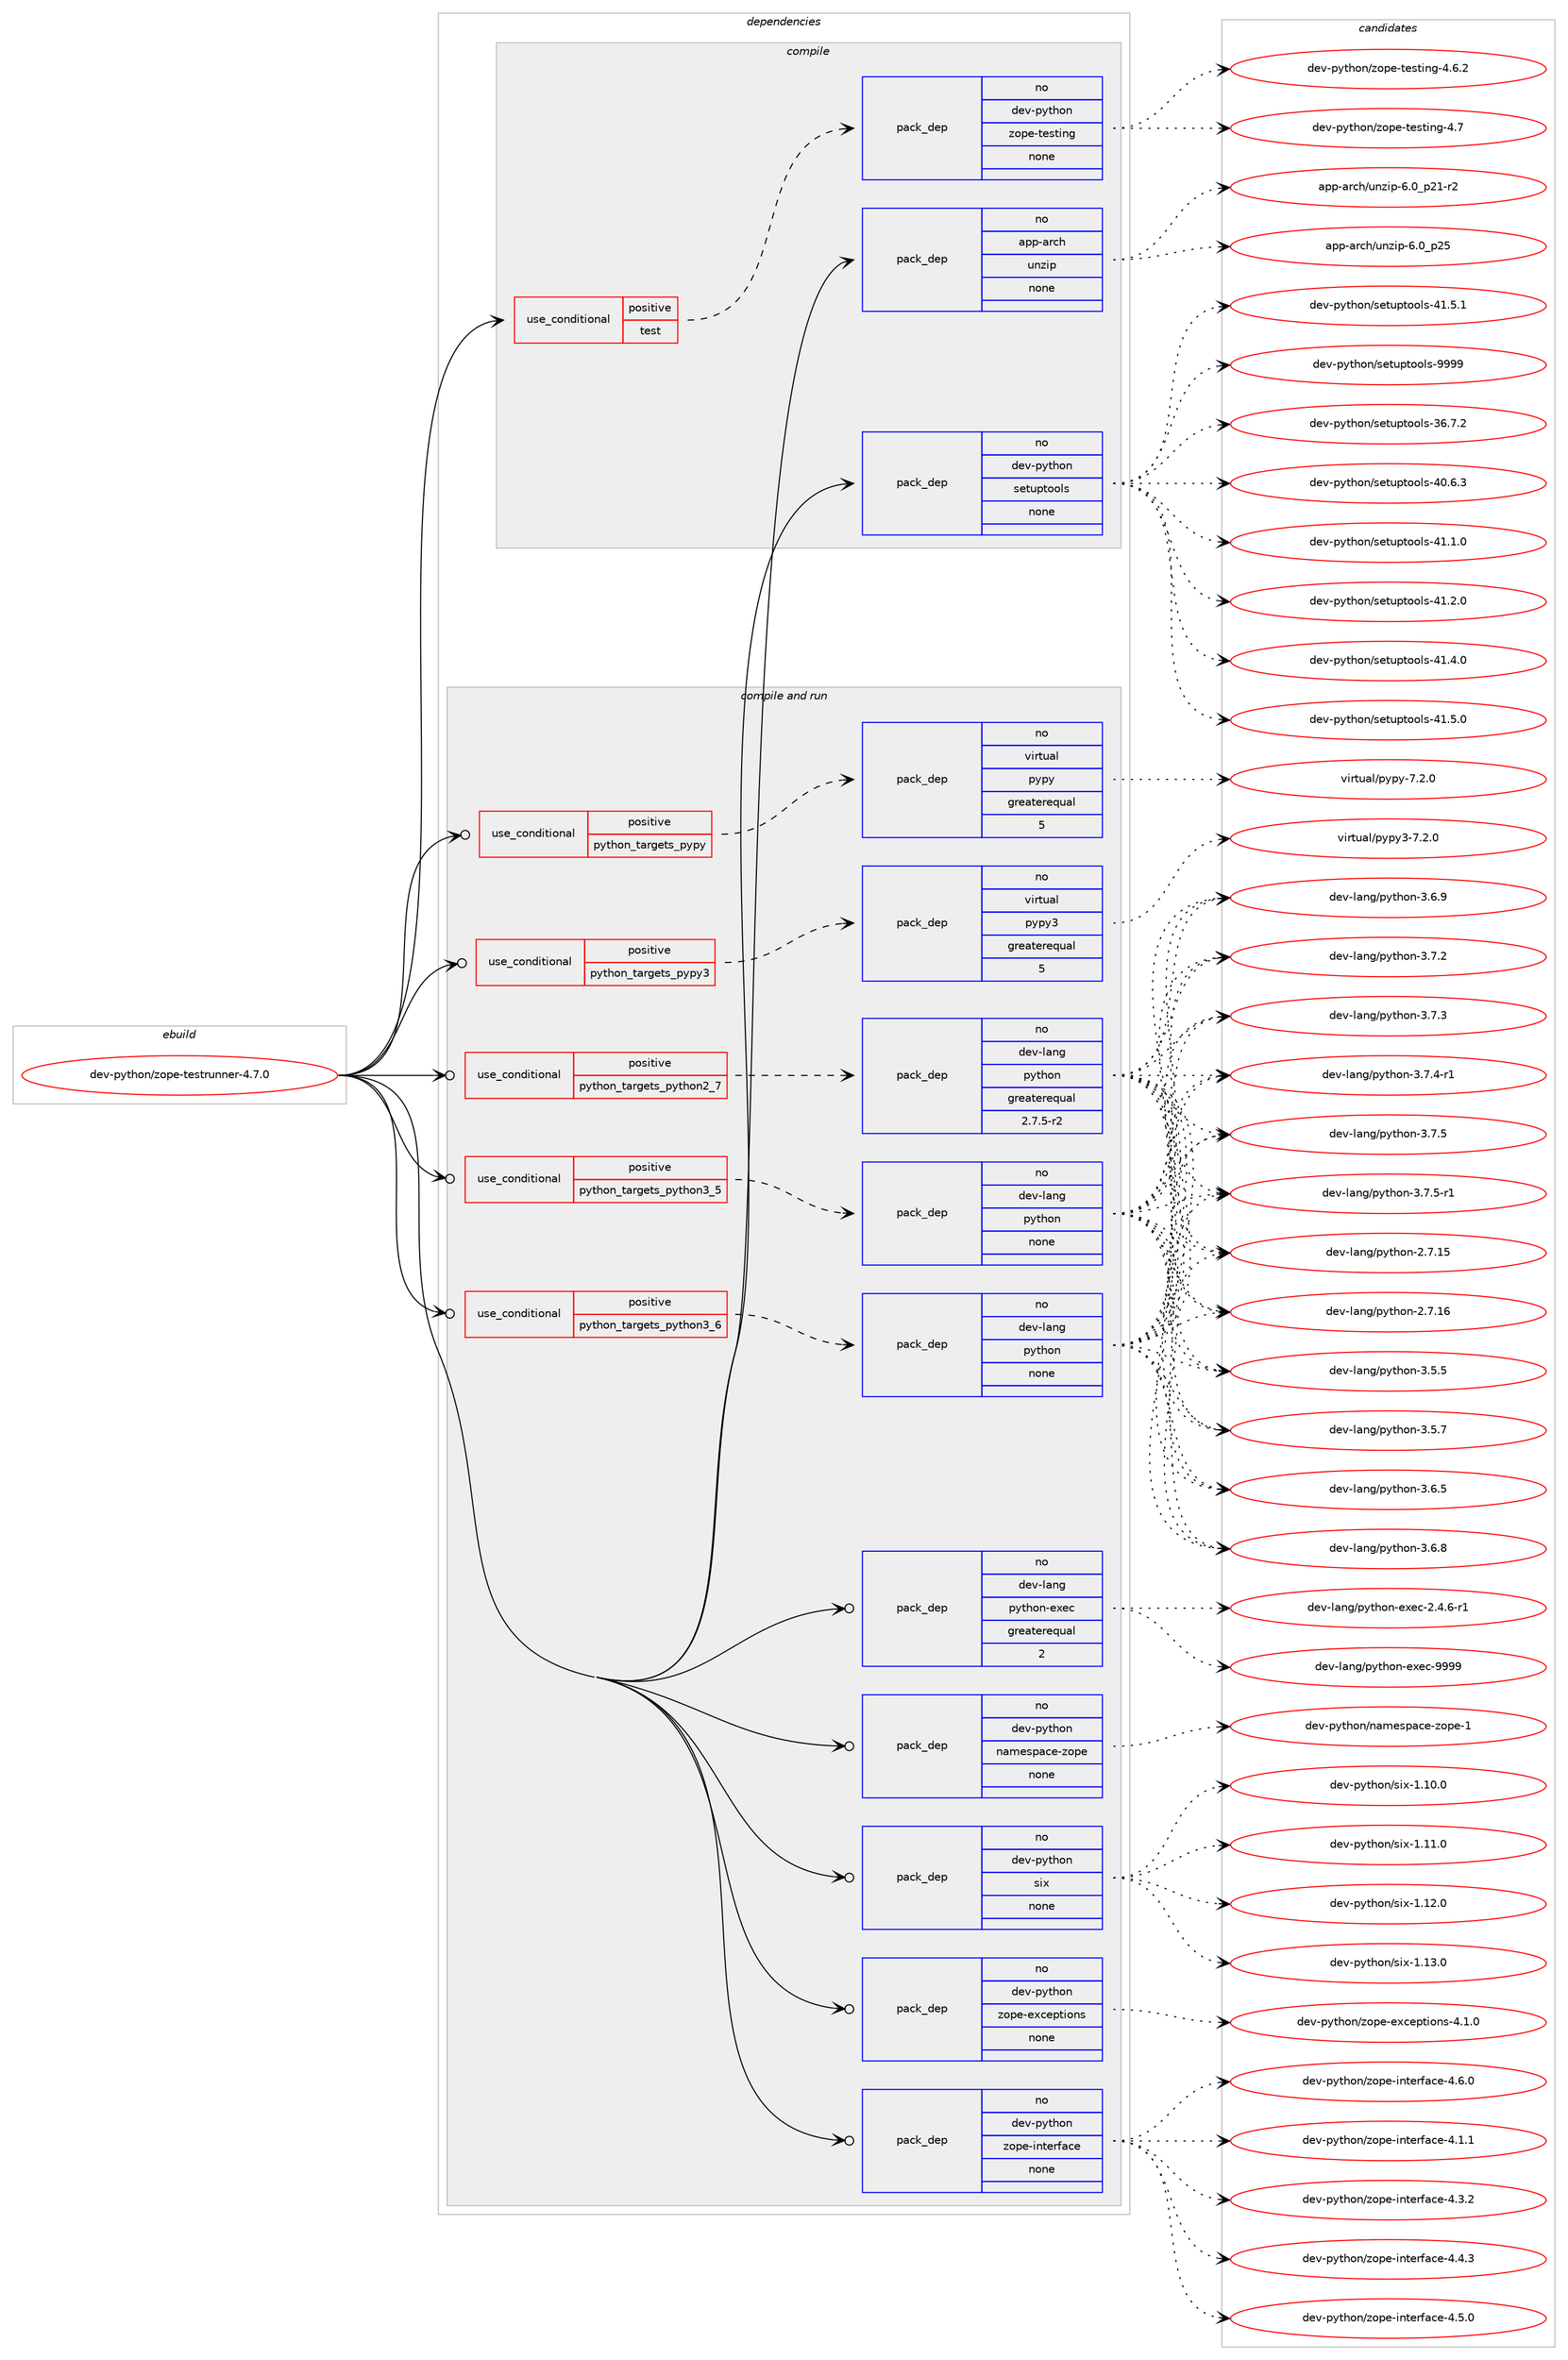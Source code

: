 digraph prolog {

# *************
# Graph options
# *************

newrank=true;
concentrate=true;
compound=true;
graph [rankdir=LR,fontname=Helvetica,fontsize=10,ranksep=1.5];#, ranksep=2.5, nodesep=0.2];
edge  [arrowhead=vee];
node  [fontname=Helvetica,fontsize=10];

# **********
# The ebuild
# **********

subgraph cluster_leftcol {
color=gray;
rank=same;
label=<<i>ebuild</i>>;
id [label="dev-python/zope-testrunner-4.7.0", color=red, width=4, href="../dev-python/zope-testrunner-4.7.0.svg"];
}

# ****************
# The dependencies
# ****************

subgraph cluster_midcol {
color=gray;
label=<<i>dependencies</i>>;
subgraph cluster_compile {
fillcolor="#eeeeee";
style=filled;
label=<<i>compile</i>>;
subgraph cond151979 {
dependency645432 [label=<<TABLE BORDER="0" CELLBORDER="1" CELLSPACING="0" CELLPADDING="4"><TR><TD ROWSPAN="3" CELLPADDING="10">use_conditional</TD></TR><TR><TD>positive</TD></TR><TR><TD>test</TD></TR></TABLE>>, shape=none, color=red];
subgraph pack481564 {
dependency645433 [label=<<TABLE BORDER="0" CELLBORDER="1" CELLSPACING="0" CELLPADDING="4" WIDTH="220"><TR><TD ROWSPAN="6" CELLPADDING="30">pack_dep</TD></TR><TR><TD WIDTH="110">no</TD></TR><TR><TD>dev-python</TD></TR><TR><TD>zope-testing</TD></TR><TR><TD>none</TD></TR><TR><TD></TD></TR></TABLE>>, shape=none, color=blue];
}
dependency645432:e -> dependency645433:w [weight=20,style="dashed",arrowhead="vee"];
}
id:e -> dependency645432:w [weight=20,style="solid",arrowhead="vee"];
subgraph pack481565 {
dependency645434 [label=<<TABLE BORDER="0" CELLBORDER="1" CELLSPACING="0" CELLPADDING="4" WIDTH="220"><TR><TD ROWSPAN="6" CELLPADDING="30">pack_dep</TD></TR><TR><TD WIDTH="110">no</TD></TR><TR><TD>app-arch</TD></TR><TR><TD>unzip</TD></TR><TR><TD>none</TD></TR><TR><TD></TD></TR></TABLE>>, shape=none, color=blue];
}
id:e -> dependency645434:w [weight=20,style="solid",arrowhead="vee"];
subgraph pack481566 {
dependency645435 [label=<<TABLE BORDER="0" CELLBORDER="1" CELLSPACING="0" CELLPADDING="4" WIDTH="220"><TR><TD ROWSPAN="6" CELLPADDING="30">pack_dep</TD></TR><TR><TD WIDTH="110">no</TD></TR><TR><TD>dev-python</TD></TR><TR><TD>setuptools</TD></TR><TR><TD>none</TD></TR><TR><TD></TD></TR></TABLE>>, shape=none, color=blue];
}
id:e -> dependency645435:w [weight=20,style="solid",arrowhead="vee"];
}
subgraph cluster_compileandrun {
fillcolor="#eeeeee";
style=filled;
label=<<i>compile and run</i>>;
subgraph cond151980 {
dependency645436 [label=<<TABLE BORDER="0" CELLBORDER="1" CELLSPACING="0" CELLPADDING="4"><TR><TD ROWSPAN="3" CELLPADDING="10">use_conditional</TD></TR><TR><TD>positive</TD></TR><TR><TD>python_targets_pypy</TD></TR></TABLE>>, shape=none, color=red];
subgraph pack481567 {
dependency645437 [label=<<TABLE BORDER="0" CELLBORDER="1" CELLSPACING="0" CELLPADDING="4" WIDTH="220"><TR><TD ROWSPAN="6" CELLPADDING="30">pack_dep</TD></TR><TR><TD WIDTH="110">no</TD></TR><TR><TD>virtual</TD></TR><TR><TD>pypy</TD></TR><TR><TD>greaterequal</TD></TR><TR><TD>5</TD></TR></TABLE>>, shape=none, color=blue];
}
dependency645436:e -> dependency645437:w [weight=20,style="dashed",arrowhead="vee"];
}
id:e -> dependency645436:w [weight=20,style="solid",arrowhead="odotvee"];
subgraph cond151981 {
dependency645438 [label=<<TABLE BORDER="0" CELLBORDER="1" CELLSPACING="0" CELLPADDING="4"><TR><TD ROWSPAN="3" CELLPADDING="10">use_conditional</TD></TR><TR><TD>positive</TD></TR><TR><TD>python_targets_pypy3</TD></TR></TABLE>>, shape=none, color=red];
subgraph pack481568 {
dependency645439 [label=<<TABLE BORDER="0" CELLBORDER="1" CELLSPACING="0" CELLPADDING="4" WIDTH="220"><TR><TD ROWSPAN="6" CELLPADDING="30">pack_dep</TD></TR><TR><TD WIDTH="110">no</TD></TR><TR><TD>virtual</TD></TR><TR><TD>pypy3</TD></TR><TR><TD>greaterequal</TD></TR><TR><TD>5</TD></TR></TABLE>>, shape=none, color=blue];
}
dependency645438:e -> dependency645439:w [weight=20,style="dashed",arrowhead="vee"];
}
id:e -> dependency645438:w [weight=20,style="solid",arrowhead="odotvee"];
subgraph cond151982 {
dependency645440 [label=<<TABLE BORDER="0" CELLBORDER="1" CELLSPACING="0" CELLPADDING="4"><TR><TD ROWSPAN="3" CELLPADDING="10">use_conditional</TD></TR><TR><TD>positive</TD></TR><TR><TD>python_targets_python2_7</TD></TR></TABLE>>, shape=none, color=red];
subgraph pack481569 {
dependency645441 [label=<<TABLE BORDER="0" CELLBORDER="1" CELLSPACING="0" CELLPADDING="4" WIDTH="220"><TR><TD ROWSPAN="6" CELLPADDING="30">pack_dep</TD></TR><TR><TD WIDTH="110">no</TD></TR><TR><TD>dev-lang</TD></TR><TR><TD>python</TD></TR><TR><TD>greaterequal</TD></TR><TR><TD>2.7.5-r2</TD></TR></TABLE>>, shape=none, color=blue];
}
dependency645440:e -> dependency645441:w [weight=20,style="dashed",arrowhead="vee"];
}
id:e -> dependency645440:w [weight=20,style="solid",arrowhead="odotvee"];
subgraph cond151983 {
dependency645442 [label=<<TABLE BORDER="0" CELLBORDER="1" CELLSPACING="0" CELLPADDING="4"><TR><TD ROWSPAN="3" CELLPADDING="10">use_conditional</TD></TR><TR><TD>positive</TD></TR><TR><TD>python_targets_python3_5</TD></TR></TABLE>>, shape=none, color=red];
subgraph pack481570 {
dependency645443 [label=<<TABLE BORDER="0" CELLBORDER="1" CELLSPACING="0" CELLPADDING="4" WIDTH="220"><TR><TD ROWSPAN="6" CELLPADDING="30">pack_dep</TD></TR><TR><TD WIDTH="110">no</TD></TR><TR><TD>dev-lang</TD></TR><TR><TD>python</TD></TR><TR><TD>none</TD></TR><TR><TD></TD></TR></TABLE>>, shape=none, color=blue];
}
dependency645442:e -> dependency645443:w [weight=20,style="dashed",arrowhead="vee"];
}
id:e -> dependency645442:w [weight=20,style="solid",arrowhead="odotvee"];
subgraph cond151984 {
dependency645444 [label=<<TABLE BORDER="0" CELLBORDER="1" CELLSPACING="0" CELLPADDING="4"><TR><TD ROWSPAN="3" CELLPADDING="10">use_conditional</TD></TR><TR><TD>positive</TD></TR><TR><TD>python_targets_python3_6</TD></TR></TABLE>>, shape=none, color=red];
subgraph pack481571 {
dependency645445 [label=<<TABLE BORDER="0" CELLBORDER="1" CELLSPACING="0" CELLPADDING="4" WIDTH="220"><TR><TD ROWSPAN="6" CELLPADDING="30">pack_dep</TD></TR><TR><TD WIDTH="110">no</TD></TR><TR><TD>dev-lang</TD></TR><TR><TD>python</TD></TR><TR><TD>none</TD></TR><TR><TD></TD></TR></TABLE>>, shape=none, color=blue];
}
dependency645444:e -> dependency645445:w [weight=20,style="dashed",arrowhead="vee"];
}
id:e -> dependency645444:w [weight=20,style="solid",arrowhead="odotvee"];
subgraph pack481572 {
dependency645446 [label=<<TABLE BORDER="0" CELLBORDER="1" CELLSPACING="0" CELLPADDING="4" WIDTH="220"><TR><TD ROWSPAN="6" CELLPADDING="30">pack_dep</TD></TR><TR><TD WIDTH="110">no</TD></TR><TR><TD>dev-lang</TD></TR><TR><TD>python-exec</TD></TR><TR><TD>greaterequal</TD></TR><TR><TD>2</TD></TR></TABLE>>, shape=none, color=blue];
}
id:e -> dependency645446:w [weight=20,style="solid",arrowhead="odotvee"];
subgraph pack481573 {
dependency645447 [label=<<TABLE BORDER="0" CELLBORDER="1" CELLSPACING="0" CELLPADDING="4" WIDTH="220"><TR><TD ROWSPAN="6" CELLPADDING="30">pack_dep</TD></TR><TR><TD WIDTH="110">no</TD></TR><TR><TD>dev-python</TD></TR><TR><TD>namespace-zope</TD></TR><TR><TD>none</TD></TR><TR><TD></TD></TR></TABLE>>, shape=none, color=blue];
}
id:e -> dependency645447:w [weight=20,style="solid",arrowhead="odotvee"];
subgraph pack481574 {
dependency645448 [label=<<TABLE BORDER="0" CELLBORDER="1" CELLSPACING="0" CELLPADDING="4" WIDTH="220"><TR><TD ROWSPAN="6" CELLPADDING="30">pack_dep</TD></TR><TR><TD WIDTH="110">no</TD></TR><TR><TD>dev-python</TD></TR><TR><TD>six</TD></TR><TR><TD>none</TD></TR><TR><TD></TD></TR></TABLE>>, shape=none, color=blue];
}
id:e -> dependency645448:w [weight=20,style="solid",arrowhead="odotvee"];
subgraph pack481575 {
dependency645449 [label=<<TABLE BORDER="0" CELLBORDER="1" CELLSPACING="0" CELLPADDING="4" WIDTH="220"><TR><TD ROWSPAN="6" CELLPADDING="30">pack_dep</TD></TR><TR><TD WIDTH="110">no</TD></TR><TR><TD>dev-python</TD></TR><TR><TD>zope-exceptions</TD></TR><TR><TD>none</TD></TR><TR><TD></TD></TR></TABLE>>, shape=none, color=blue];
}
id:e -> dependency645449:w [weight=20,style="solid",arrowhead="odotvee"];
subgraph pack481576 {
dependency645450 [label=<<TABLE BORDER="0" CELLBORDER="1" CELLSPACING="0" CELLPADDING="4" WIDTH="220"><TR><TD ROWSPAN="6" CELLPADDING="30">pack_dep</TD></TR><TR><TD WIDTH="110">no</TD></TR><TR><TD>dev-python</TD></TR><TR><TD>zope-interface</TD></TR><TR><TD>none</TD></TR><TR><TD></TD></TR></TABLE>>, shape=none, color=blue];
}
id:e -> dependency645450:w [weight=20,style="solid",arrowhead="odotvee"];
}
subgraph cluster_run {
fillcolor="#eeeeee";
style=filled;
label=<<i>run</i>>;
}
}

# **************
# The candidates
# **************

subgraph cluster_choices {
rank=same;
color=gray;
label=<<i>candidates</i>>;

subgraph choice481564 {
color=black;
nodesep=1;
choice100101118451121211161041111104712211111210145116101115116105110103455246544650 [label="dev-python/zope-testing-4.6.2", color=red, width=4,href="../dev-python/zope-testing-4.6.2.svg"];
choice10010111845112121116104111110471221111121014511610111511610511010345524655 [label="dev-python/zope-testing-4.7", color=red, width=4,href="../dev-python/zope-testing-4.7.svg"];
dependency645433:e -> choice100101118451121211161041111104712211111210145116101115116105110103455246544650:w [style=dotted,weight="100"];
dependency645433:e -> choice10010111845112121116104111110471221111121014511610111511610511010345524655:w [style=dotted,weight="100"];
}
subgraph choice481565 {
color=black;
nodesep=1;
choice9711211245971149910447117110122105112455446489511250494511450 [label="app-arch/unzip-6.0_p21-r2", color=red, width=4,href="../app-arch/unzip-6.0_p21-r2.svg"];
choice971121124597114991044711711012210511245544648951125053 [label="app-arch/unzip-6.0_p25", color=red, width=4,href="../app-arch/unzip-6.0_p25.svg"];
dependency645434:e -> choice9711211245971149910447117110122105112455446489511250494511450:w [style=dotted,weight="100"];
dependency645434:e -> choice971121124597114991044711711012210511245544648951125053:w [style=dotted,weight="100"];
}
subgraph choice481566 {
color=black;
nodesep=1;
choice100101118451121211161041111104711510111611711211611111110811545515446554650 [label="dev-python/setuptools-36.7.2", color=red, width=4,href="../dev-python/setuptools-36.7.2.svg"];
choice100101118451121211161041111104711510111611711211611111110811545524846544651 [label="dev-python/setuptools-40.6.3", color=red, width=4,href="../dev-python/setuptools-40.6.3.svg"];
choice100101118451121211161041111104711510111611711211611111110811545524946494648 [label="dev-python/setuptools-41.1.0", color=red, width=4,href="../dev-python/setuptools-41.1.0.svg"];
choice100101118451121211161041111104711510111611711211611111110811545524946504648 [label="dev-python/setuptools-41.2.0", color=red, width=4,href="../dev-python/setuptools-41.2.0.svg"];
choice100101118451121211161041111104711510111611711211611111110811545524946524648 [label="dev-python/setuptools-41.4.0", color=red, width=4,href="../dev-python/setuptools-41.4.0.svg"];
choice100101118451121211161041111104711510111611711211611111110811545524946534648 [label="dev-python/setuptools-41.5.0", color=red, width=4,href="../dev-python/setuptools-41.5.0.svg"];
choice100101118451121211161041111104711510111611711211611111110811545524946534649 [label="dev-python/setuptools-41.5.1", color=red, width=4,href="../dev-python/setuptools-41.5.1.svg"];
choice10010111845112121116104111110471151011161171121161111111081154557575757 [label="dev-python/setuptools-9999", color=red, width=4,href="../dev-python/setuptools-9999.svg"];
dependency645435:e -> choice100101118451121211161041111104711510111611711211611111110811545515446554650:w [style=dotted,weight="100"];
dependency645435:e -> choice100101118451121211161041111104711510111611711211611111110811545524846544651:w [style=dotted,weight="100"];
dependency645435:e -> choice100101118451121211161041111104711510111611711211611111110811545524946494648:w [style=dotted,weight="100"];
dependency645435:e -> choice100101118451121211161041111104711510111611711211611111110811545524946504648:w [style=dotted,weight="100"];
dependency645435:e -> choice100101118451121211161041111104711510111611711211611111110811545524946524648:w [style=dotted,weight="100"];
dependency645435:e -> choice100101118451121211161041111104711510111611711211611111110811545524946534648:w [style=dotted,weight="100"];
dependency645435:e -> choice100101118451121211161041111104711510111611711211611111110811545524946534649:w [style=dotted,weight="100"];
dependency645435:e -> choice10010111845112121116104111110471151011161171121161111111081154557575757:w [style=dotted,weight="100"];
}
subgraph choice481567 {
color=black;
nodesep=1;
choice1181051141161179710847112121112121455546504648 [label="virtual/pypy-7.2.0", color=red, width=4,href="../virtual/pypy-7.2.0.svg"];
dependency645437:e -> choice1181051141161179710847112121112121455546504648:w [style=dotted,weight="100"];
}
subgraph choice481568 {
color=black;
nodesep=1;
choice118105114116117971084711212111212151455546504648 [label="virtual/pypy3-7.2.0", color=red, width=4,href="../virtual/pypy3-7.2.0.svg"];
dependency645439:e -> choice118105114116117971084711212111212151455546504648:w [style=dotted,weight="100"];
}
subgraph choice481569 {
color=black;
nodesep=1;
choice10010111845108971101034711212111610411111045504655464953 [label="dev-lang/python-2.7.15", color=red, width=4,href="../dev-lang/python-2.7.15.svg"];
choice10010111845108971101034711212111610411111045504655464954 [label="dev-lang/python-2.7.16", color=red, width=4,href="../dev-lang/python-2.7.16.svg"];
choice100101118451089711010347112121116104111110455146534653 [label="dev-lang/python-3.5.5", color=red, width=4,href="../dev-lang/python-3.5.5.svg"];
choice100101118451089711010347112121116104111110455146534655 [label="dev-lang/python-3.5.7", color=red, width=4,href="../dev-lang/python-3.5.7.svg"];
choice100101118451089711010347112121116104111110455146544653 [label="dev-lang/python-3.6.5", color=red, width=4,href="../dev-lang/python-3.6.5.svg"];
choice100101118451089711010347112121116104111110455146544656 [label="dev-lang/python-3.6.8", color=red, width=4,href="../dev-lang/python-3.6.8.svg"];
choice100101118451089711010347112121116104111110455146544657 [label="dev-lang/python-3.6.9", color=red, width=4,href="../dev-lang/python-3.6.9.svg"];
choice100101118451089711010347112121116104111110455146554650 [label="dev-lang/python-3.7.2", color=red, width=4,href="../dev-lang/python-3.7.2.svg"];
choice100101118451089711010347112121116104111110455146554651 [label="dev-lang/python-3.7.3", color=red, width=4,href="../dev-lang/python-3.7.3.svg"];
choice1001011184510897110103471121211161041111104551465546524511449 [label="dev-lang/python-3.7.4-r1", color=red, width=4,href="../dev-lang/python-3.7.4-r1.svg"];
choice100101118451089711010347112121116104111110455146554653 [label="dev-lang/python-3.7.5", color=red, width=4,href="../dev-lang/python-3.7.5.svg"];
choice1001011184510897110103471121211161041111104551465546534511449 [label="dev-lang/python-3.7.5-r1", color=red, width=4,href="../dev-lang/python-3.7.5-r1.svg"];
dependency645441:e -> choice10010111845108971101034711212111610411111045504655464953:w [style=dotted,weight="100"];
dependency645441:e -> choice10010111845108971101034711212111610411111045504655464954:w [style=dotted,weight="100"];
dependency645441:e -> choice100101118451089711010347112121116104111110455146534653:w [style=dotted,weight="100"];
dependency645441:e -> choice100101118451089711010347112121116104111110455146534655:w [style=dotted,weight="100"];
dependency645441:e -> choice100101118451089711010347112121116104111110455146544653:w [style=dotted,weight="100"];
dependency645441:e -> choice100101118451089711010347112121116104111110455146544656:w [style=dotted,weight="100"];
dependency645441:e -> choice100101118451089711010347112121116104111110455146544657:w [style=dotted,weight="100"];
dependency645441:e -> choice100101118451089711010347112121116104111110455146554650:w [style=dotted,weight="100"];
dependency645441:e -> choice100101118451089711010347112121116104111110455146554651:w [style=dotted,weight="100"];
dependency645441:e -> choice1001011184510897110103471121211161041111104551465546524511449:w [style=dotted,weight="100"];
dependency645441:e -> choice100101118451089711010347112121116104111110455146554653:w [style=dotted,weight="100"];
dependency645441:e -> choice1001011184510897110103471121211161041111104551465546534511449:w [style=dotted,weight="100"];
}
subgraph choice481570 {
color=black;
nodesep=1;
choice10010111845108971101034711212111610411111045504655464953 [label="dev-lang/python-2.7.15", color=red, width=4,href="../dev-lang/python-2.7.15.svg"];
choice10010111845108971101034711212111610411111045504655464954 [label="dev-lang/python-2.7.16", color=red, width=4,href="../dev-lang/python-2.7.16.svg"];
choice100101118451089711010347112121116104111110455146534653 [label="dev-lang/python-3.5.5", color=red, width=4,href="../dev-lang/python-3.5.5.svg"];
choice100101118451089711010347112121116104111110455146534655 [label="dev-lang/python-3.5.7", color=red, width=4,href="../dev-lang/python-3.5.7.svg"];
choice100101118451089711010347112121116104111110455146544653 [label="dev-lang/python-3.6.5", color=red, width=4,href="../dev-lang/python-3.6.5.svg"];
choice100101118451089711010347112121116104111110455146544656 [label="dev-lang/python-3.6.8", color=red, width=4,href="../dev-lang/python-3.6.8.svg"];
choice100101118451089711010347112121116104111110455146544657 [label="dev-lang/python-3.6.9", color=red, width=4,href="../dev-lang/python-3.6.9.svg"];
choice100101118451089711010347112121116104111110455146554650 [label="dev-lang/python-3.7.2", color=red, width=4,href="../dev-lang/python-3.7.2.svg"];
choice100101118451089711010347112121116104111110455146554651 [label="dev-lang/python-3.7.3", color=red, width=4,href="../dev-lang/python-3.7.3.svg"];
choice1001011184510897110103471121211161041111104551465546524511449 [label="dev-lang/python-3.7.4-r1", color=red, width=4,href="../dev-lang/python-3.7.4-r1.svg"];
choice100101118451089711010347112121116104111110455146554653 [label="dev-lang/python-3.7.5", color=red, width=4,href="../dev-lang/python-3.7.5.svg"];
choice1001011184510897110103471121211161041111104551465546534511449 [label="dev-lang/python-3.7.5-r1", color=red, width=4,href="../dev-lang/python-3.7.5-r1.svg"];
dependency645443:e -> choice10010111845108971101034711212111610411111045504655464953:w [style=dotted,weight="100"];
dependency645443:e -> choice10010111845108971101034711212111610411111045504655464954:w [style=dotted,weight="100"];
dependency645443:e -> choice100101118451089711010347112121116104111110455146534653:w [style=dotted,weight="100"];
dependency645443:e -> choice100101118451089711010347112121116104111110455146534655:w [style=dotted,weight="100"];
dependency645443:e -> choice100101118451089711010347112121116104111110455146544653:w [style=dotted,weight="100"];
dependency645443:e -> choice100101118451089711010347112121116104111110455146544656:w [style=dotted,weight="100"];
dependency645443:e -> choice100101118451089711010347112121116104111110455146544657:w [style=dotted,weight="100"];
dependency645443:e -> choice100101118451089711010347112121116104111110455146554650:w [style=dotted,weight="100"];
dependency645443:e -> choice100101118451089711010347112121116104111110455146554651:w [style=dotted,weight="100"];
dependency645443:e -> choice1001011184510897110103471121211161041111104551465546524511449:w [style=dotted,weight="100"];
dependency645443:e -> choice100101118451089711010347112121116104111110455146554653:w [style=dotted,weight="100"];
dependency645443:e -> choice1001011184510897110103471121211161041111104551465546534511449:w [style=dotted,weight="100"];
}
subgraph choice481571 {
color=black;
nodesep=1;
choice10010111845108971101034711212111610411111045504655464953 [label="dev-lang/python-2.7.15", color=red, width=4,href="../dev-lang/python-2.7.15.svg"];
choice10010111845108971101034711212111610411111045504655464954 [label="dev-lang/python-2.7.16", color=red, width=4,href="../dev-lang/python-2.7.16.svg"];
choice100101118451089711010347112121116104111110455146534653 [label="dev-lang/python-3.5.5", color=red, width=4,href="../dev-lang/python-3.5.5.svg"];
choice100101118451089711010347112121116104111110455146534655 [label="dev-lang/python-3.5.7", color=red, width=4,href="../dev-lang/python-3.5.7.svg"];
choice100101118451089711010347112121116104111110455146544653 [label="dev-lang/python-3.6.5", color=red, width=4,href="../dev-lang/python-3.6.5.svg"];
choice100101118451089711010347112121116104111110455146544656 [label="dev-lang/python-3.6.8", color=red, width=4,href="../dev-lang/python-3.6.8.svg"];
choice100101118451089711010347112121116104111110455146544657 [label="dev-lang/python-3.6.9", color=red, width=4,href="../dev-lang/python-3.6.9.svg"];
choice100101118451089711010347112121116104111110455146554650 [label="dev-lang/python-3.7.2", color=red, width=4,href="../dev-lang/python-3.7.2.svg"];
choice100101118451089711010347112121116104111110455146554651 [label="dev-lang/python-3.7.3", color=red, width=4,href="../dev-lang/python-3.7.3.svg"];
choice1001011184510897110103471121211161041111104551465546524511449 [label="dev-lang/python-3.7.4-r1", color=red, width=4,href="../dev-lang/python-3.7.4-r1.svg"];
choice100101118451089711010347112121116104111110455146554653 [label="dev-lang/python-3.7.5", color=red, width=4,href="../dev-lang/python-3.7.5.svg"];
choice1001011184510897110103471121211161041111104551465546534511449 [label="dev-lang/python-3.7.5-r1", color=red, width=4,href="../dev-lang/python-3.7.5-r1.svg"];
dependency645445:e -> choice10010111845108971101034711212111610411111045504655464953:w [style=dotted,weight="100"];
dependency645445:e -> choice10010111845108971101034711212111610411111045504655464954:w [style=dotted,weight="100"];
dependency645445:e -> choice100101118451089711010347112121116104111110455146534653:w [style=dotted,weight="100"];
dependency645445:e -> choice100101118451089711010347112121116104111110455146534655:w [style=dotted,weight="100"];
dependency645445:e -> choice100101118451089711010347112121116104111110455146544653:w [style=dotted,weight="100"];
dependency645445:e -> choice100101118451089711010347112121116104111110455146544656:w [style=dotted,weight="100"];
dependency645445:e -> choice100101118451089711010347112121116104111110455146544657:w [style=dotted,weight="100"];
dependency645445:e -> choice100101118451089711010347112121116104111110455146554650:w [style=dotted,weight="100"];
dependency645445:e -> choice100101118451089711010347112121116104111110455146554651:w [style=dotted,weight="100"];
dependency645445:e -> choice1001011184510897110103471121211161041111104551465546524511449:w [style=dotted,weight="100"];
dependency645445:e -> choice100101118451089711010347112121116104111110455146554653:w [style=dotted,weight="100"];
dependency645445:e -> choice1001011184510897110103471121211161041111104551465546534511449:w [style=dotted,weight="100"];
}
subgraph choice481572 {
color=black;
nodesep=1;
choice10010111845108971101034711212111610411111045101120101994550465246544511449 [label="dev-lang/python-exec-2.4.6-r1", color=red, width=4,href="../dev-lang/python-exec-2.4.6-r1.svg"];
choice10010111845108971101034711212111610411111045101120101994557575757 [label="dev-lang/python-exec-9999", color=red, width=4,href="../dev-lang/python-exec-9999.svg"];
dependency645446:e -> choice10010111845108971101034711212111610411111045101120101994550465246544511449:w [style=dotted,weight="100"];
dependency645446:e -> choice10010111845108971101034711212111610411111045101120101994557575757:w [style=dotted,weight="100"];
}
subgraph choice481573 {
color=black;
nodesep=1;
choice1001011184511212111610411111047110971091011151129799101451221111121014549 [label="dev-python/namespace-zope-1", color=red, width=4,href="../dev-python/namespace-zope-1.svg"];
dependency645447:e -> choice1001011184511212111610411111047110971091011151129799101451221111121014549:w [style=dotted,weight="100"];
}
subgraph choice481574 {
color=black;
nodesep=1;
choice100101118451121211161041111104711510512045494649484648 [label="dev-python/six-1.10.0", color=red, width=4,href="../dev-python/six-1.10.0.svg"];
choice100101118451121211161041111104711510512045494649494648 [label="dev-python/six-1.11.0", color=red, width=4,href="../dev-python/six-1.11.0.svg"];
choice100101118451121211161041111104711510512045494649504648 [label="dev-python/six-1.12.0", color=red, width=4,href="../dev-python/six-1.12.0.svg"];
choice100101118451121211161041111104711510512045494649514648 [label="dev-python/six-1.13.0", color=red, width=4,href="../dev-python/six-1.13.0.svg"];
dependency645448:e -> choice100101118451121211161041111104711510512045494649484648:w [style=dotted,weight="100"];
dependency645448:e -> choice100101118451121211161041111104711510512045494649494648:w [style=dotted,weight="100"];
dependency645448:e -> choice100101118451121211161041111104711510512045494649504648:w [style=dotted,weight="100"];
dependency645448:e -> choice100101118451121211161041111104711510512045494649514648:w [style=dotted,weight="100"];
}
subgraph choice481575 {
color=black;
nodesep=1;
choice10010111845112121116104111110471221111121014510112099101112116105111110115455246494648 [label="dev-python/zope-exceptions-4.1.0", color=red, width=4,href="../dev-python/zope-exceptions-4.1.0.svg"];
dependency645449:e -> choice10010111845112121116104111110471221111121014510112099101112116105111110115455246494648:w [style=dotted,weight="100"];
}
subgraph choice481576 {
color=black;
nodesep=1;
choice1001011184511212111610411111047122111112101451051101161011141029799101455246494649 [label="dev-python/zope-interface-4.1.1", color=red, width=4,href="../dev-python/zope-interface-4.1.1.svg"];
choice1001011184511212111610411111047122111112101451051101161011141029799101455246514650 [label="dev-python/zope-interface-4.3.2", color=red, width=4,href="../dev-python/zope-interface-4.3.2.svg"];
choice1001011184511212111610411111047122111112101451051101161011141029799101455246524651 [label="dev-python/zope-interface-4.4.3", color=red, width=4,href="../dev-python/zope-interface-4.4.3.svg"];
choice1001011184511212111610411111047122111112101451051101161011141029799101455246534648 [label="dev-python/zope-interface-4.5.0", color=red, width=4,href="../dev-python/zope-interface-4.5.0.svg"];
choice1001011184511212111610411111047122111112101451051101161011141029799101455246544648 [label="dev-python/zope-interface-4.6.0", color=red, width=4,href="../dev-python/zope-interface-4.6.0.svg"];
dependency645450:e -> choice1001011184511212111610411111047122111112101451051101161011141029799101455246494649:w [style=dotted,weight="100"];
dependency645450:e -> choice1001011184511212111610411111047122111112101451051101161011141029799101455246514650:w [style=dotted,weight="100"];
dependency645450:e -> choice1001011184511212111610411111047122111112101451051101161011141029799101455246524651:w [style=dotted,weight="100"];
dependency645450:e -> choice1001011184511212111610411111047122111112101451051101161011141029799101455246534648:w [style=dotted,weight="100"];
dependency645450:e -> choice1001011184511212111610411111047122111112101451051101161011141029799101455246544648:w [style=dotted,weight="100"];
}
}

}
